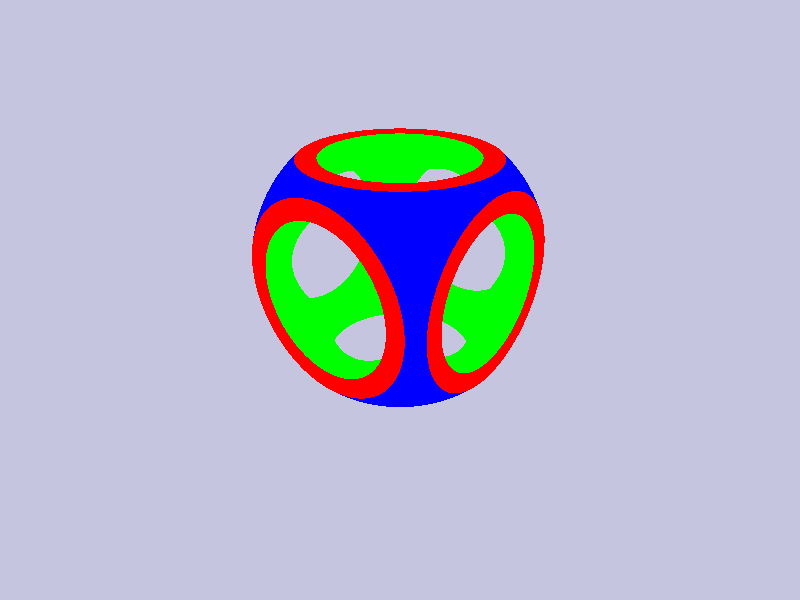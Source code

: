 #include "colors.inc" 


camera { 
     location <0, 7, -10>        
     look_at <0, 0, 2>         
}
 
 
background { 
        LightSteelBlue 
}

light_source { 
        <500,500,-1000> color White
}
  
difference{  
        
        intersection{
               //Cubo 
                box {
                        <0, 0, 0>, 
                	<4, 4, 4>  
                        pigment { 
                                Red
                        } 	     	
                }   
                
              
                //Esfera
                sphere { 
                	<2, 2, 2>, 2.67
                	texture { 
                		pigment { 
                			Blue 
                		} 
                	}  
                        
                        finish {           
                           ambient 0.2    
                           diffuse 0.4    
                           specular 0.5
                     }    
              } 
              
              translate z*-2
              translate x*-2
              
        }
        
        //Cilindros 
        union{     
                     
                cylinder {
                        <0,0,0>,
                        <0,6,0>,
                        1.4
                        pigment { 
                                Green
                	}                  
                
                } 
                
                cylinder {
                        <0,0,0>,
                        <0,6,0>,
                        1.4
                        pigment { 
                                Green
                	}         	
                       rotate z*90
                       translate x*3 
                       translate y*3                  
                
                } 
                   
               cylinder {
                        <0,0,0>,
                        <0,6,0>,
                        1.4
                        pigment { 
                                Green
                	} 
                       rotate x*90 
                       translate y*3 
                       translate z*-3                 
                
                } 
          
                translate y*-1
                    
        }   
                 
    rotate y*40 
 

}